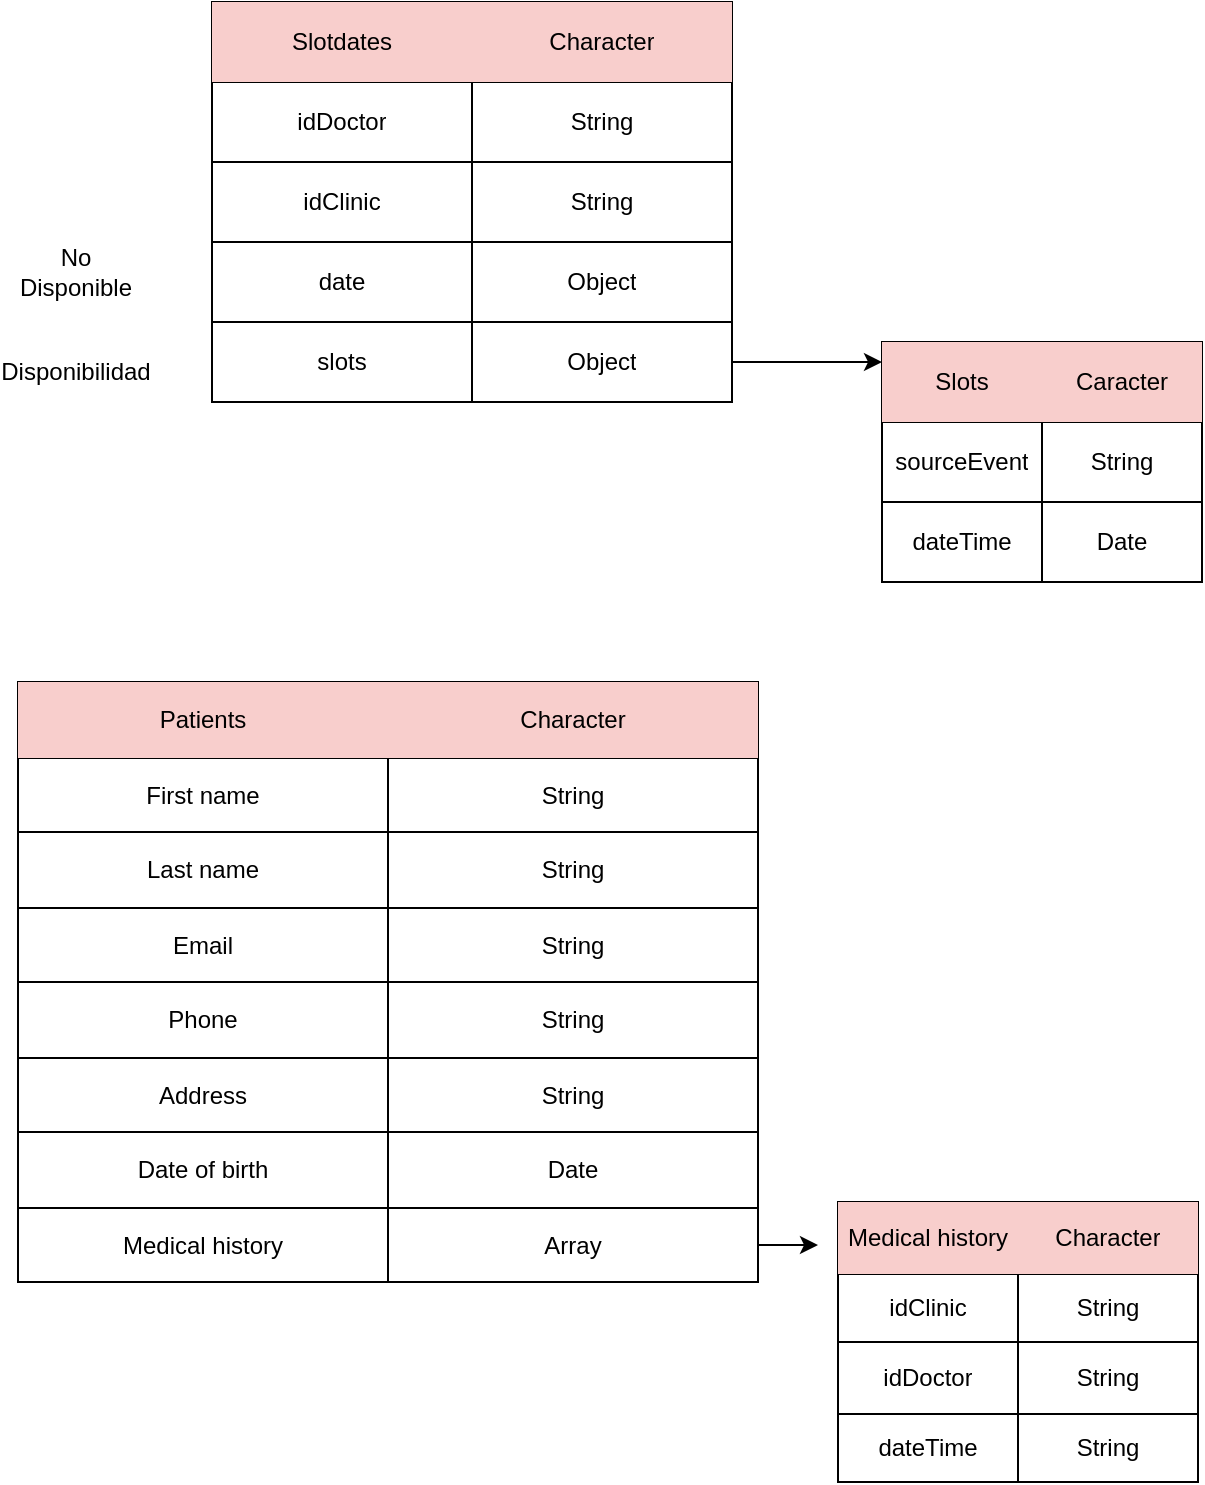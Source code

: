 <mxfile version="26.1.3">
  <diagram name="Página-1" id="qHN6CZ9pmEDDBAJCD14m">
    <mxGraphModel dx="1434" dy="819" grid="1" gridSize="10" guides="1" tooltips="1" connect="1" arrows="1" fold="1" page="1" pageScale="1" pageWidth="850" pageHeight="1100" math="0" shadow="0">
      <root>
        <mxCell id="0" />
        <mxCell id="1" parent="0" />
        <mxCell id="kR_IMpgb3ow4zJhTE3xn-17" value="" style="shape=table;startSize=0;container=1;collapsible=0;childLayout=tableLayout;" vertex="1" parent="1">
          <mxGeometry x="227" y="100" width="260" height="200" as="geometry" />
        </mxCell>
        <mxCell id="kR_IMpgb3ow4zJhTE3xn-18" value="" style="shape=tableRow;horizontal=0;startSize=0;swimlaneHead=0;swimlaneBody=0;strokeColor=inherit;top=0;left=0;bottom=0;right=0;collapsible=0;dropTarget=0;fillColor=none;points=[[0,0.5],[1,0.5]];portConstraint=eastwest;" vertex="1" parent="kR_IMpgb3ow4zJhTE3xn-17">
          <mxGeometry width="260" height="40" as="geometry" />
        </mxCell>
        <mxCell id="kR_IMpgb3ow4zJhTE3xn-19" value="&lt;font style=&quot;color: rgb(0, 0, 0);&quot;&gt;Slotdates&lt;/font&gt;" style="shape=partialRectangle;html=1;whiteSpace=wrap;connectable=0;strokeColor=#b85450;overflow=hidden;fillColor=#f8cecc;top=0;left=0;bottom=0;right=0;pointerEvents=1;" vertex="1" parent="kR_IMpgb3ow4zJhTE3xn-18">
          <mxGeometry width="130" height="40" as="geometry">
            <mxRectangle width="130" height="40" as="alternateBounds" />
          </mxGeometry>
        </mxCell>
        <mxCell id="kR_IMpgb3ow4zJhTE3xn-20" value="Character" style="shape=partialRectangle;html=1;whiteSpace=wrap;connectable=0;strokeColor=#b85450;overflow=hidden;fillColor=#f8cecc;top=0;left=0;bottom=0;right=0;pointerEvents=1;" vertex="1" parent="kR_IMpgb3ow4zJhTE3xn-18">
          <mxGeometry x="130" width="130" height="40" as="geometry">
            <mxRectangle width="130" height="40" as="alternateBounds" />
          </mxGeometry>
        </mxCell>
        <mxCell id="kR_IMpgb3ow4zJhTE3xn-21" value="" style="shape=tableRow;horizontal=0;startSize=0;swimlaneHead=0;swimlaneBody=0;strokeColor=inherit;top=0;left=0;bottom=0;right=0;collapsible=0;dropTarget=0;fillColor=none;points=[[0,0.5],[1,0.5]];portConstraint=eastwest;" vertex="1" parent="kR_IMpgb3ow4zJhTE3xn-17">
          <mxGeometry y="40" width="260" height="40" as="geometry" />
        </mxCell>
        <mxCell id="kR_IMpgb3ow4zJhTE3xn-22" value="idDoctor" style="shape=partialRectangle;html=1;whiteSpace=wrap;connectable=0;strokeColor=inherit;overflow=hidden;fillColor=none;top=0;left=0;bottom=0;right=0;pointerEvents=1;" vertex="1" parent="kR_IMpgb3ow4zJhTE3xn-21">
          <mxGeometry width="130" height="40" as="geometry">
            <mxRectangle width="130" height="40" as="alternateBounds" />
          </mxGeometry>
        </mxCell>
        <mxCell id="kR_IMpgb3ow4zJhTE3xn-23" value="String" style="shape=partialRectangle;html=1;whiteSpace=wrap;connectable=0;strokeColor=inherit;overflow=hidden;fillColor=none;top=0;left=0;bottom=0;right=0;pointerEvents=1;" vertex="1" parent="kR_IMpgb3ow4zJhTE3xn-21">
          <mxGeometry x="130" width="130" height="40" as="geometry">
            <mxRectangle width="130" height="40" as="alternateBounds" />
          </mxGeometry>
        </mxCell>
        <mxCell id="kR_IMpgb3ow4zJhTE3xn-24" value="" style="shape=tableRow;horizontal=0;startSize=0;swimlaneHead=0;swimlaneBody=0;strokeColor=inherit;top=0;left=0;bottom=0;right=0;collapsible=0;dropTarget=0;fillColor=none;points=[[0,0.5],[1,0.5]];portConstraint=eastwest;" vertex="1" parent="kR_IMpgb3ow4zJhTE3xn-17">
          <mxGeometry y="80" width="260" height="40" as="geometry" />
        </mxCell>
        <mxCell id="kR_IMpgb3ow4zJhTE3xn-25" value="idClinic" style="shape=partialRectangle;html=1;whiteSpace=wrap;connectable=0;strokeColor=inherit;overflow=hidden;fillColor=none;top=0;left=0;bottom=0;right=0;pointerEvents=1;" vertex="1" parent="kR_IMpgb3ow4zJhTE3xn-24">
          <mxGeometry width="130" height="40" as="geometry">
            <mxRectangle width="130" height="40" as="alternateBounds" />
          </mxGeometry>
        </mxCell>
        <mxCell id="kR_IMpgb3ow4zJhTE3xn-26" value="String" style="shape=partialRectangle;html=1;whiteSpace=wrap;connectable=0;strokeColor=inherit;overflow=hidden;fillColor=none;top=0;left=0;bottom=0;right=0;pointerEvents=1;" vertex="1" parent="kR_IMpgb3ow4zJhTE3xn-24">
          <mxGeometry x="130" width="130" height="40" as="geometry">
            <mxRectangle width="130" height="40" as="alternateBounds" />
          </mxGeometry>
        </mxCell>
        <mxCell id="kR_IMpgb3ow4zJhTE3xn-27" value="" style="shape=tableRow;horizontal=0;startSize=0;swimlaneHead=0;swimlaneBody=0;strokeColor=inherit;top=0;left=0;bottom=0;right=0;collapsible=0;dropTarget=0;fillColor=none;points=[[0,0.5],[1,0.5]];portConstraint=eastwest;" vertex="1" parent="kR_IMpgb3ow4zJhTE3xn-17">
          <mxGeometry y="120" width="260" height="40" as="geometry" />
        </mxCell>
        <mxCell id="kR_IMpgb3ow4zJhTE3xn-28" value="date" style="shape=partialRectangle;html=1;whiteSpace=wrap;connectable=0;strokeColor=inherit;overflow=hidden;fillColor=none;top=0;left=0;bottom=0;right=0;pointerEvents=1;" vertex="1" parent="kR_IMpgb3ow4zJhTE3xn-27">
          <mxGeometry width="130" height="40" as="geometry">
            <mxRectangle width="130" height="40" as="alternateBounds" />
          </mxGeometry>
        </mxCell>
        <mxCell id="kR_IMpgb3ow4zJhTE3xn-29" value="Object" style="shape=partialRectangle;html=1;whiteSpace=wrap;connectable=0;strokeColor=inherit;overflow=hidden;fillColor=none;top=0;left=0;bottom=0;right=0;pointerEvents=1;" vertex="1" parent="kR_IMpgb3ow4zJhTE3xn-27">
          <mxGeometry x="130" width="130" height="40" as="geometry">
            <mxRectangle width="130" height="40" as="alternateBounds" />
          </mxGeometry>
        </mxCell>
        <mxCell id="kR_IMpgb3ow4zJhTE3xn-30" value="" style="shape=tableRow;horizontal=0;startSize=0;swimlaneHead=0;swimlaneBody=0;strokeColor=inherit;top=0;left=0;bottom=0;right=0;collapsible=0;dropTarget=0;fillColor=none;points=[[0,0.5],[1,0.5]];portConstraint=eastwest;" vertex="1" parent="kR_IMpgb3ow4zJhTE3xn-17">
          <mxGeometry y="160" width="260" height="40" as="geometry" />
        </mxCell>
        <mxCell id="kR_IMpgb3ow4zJhTE3xn-31" value="slots" style="shape=partialRectangle;html=1;whiteSpace=wrap;connectable=0;strokeColor=inherit;overflow=hidden;fillColor=none;top=0;left=0;bottom=0;right=0;pointerEvents=1;" vertex="1" parent="kR_IMpgb3ow4zJhTE3xn-30">
          <mxGeometry width="130" height="40" as="geometry">
            <mxRectangle width="130" height="40" as="alternateBounds" />
          </mxGeometry>
        </mxCell>
        <mxCell id="kR_IMpgb3ow4zJhTE3xn-32" value="Object" style="shape=partialRectangle;html=1;whiteSpace=wrap;connectable=0;strokeColor=inherit;overflow=hidden;fillColor=none;top=0;left=0;bottom=0;right=0;pointerEvents=1;" vertex="1" parent="kR_IMpgb3ow4zJhTE3xn-30">
          <mxGeometry x="130" width="130" height="40" as="geometry">
            <mxRectangle width="130" height="40" as="alternateBounds" />
          </mxGeometry>
        </mxCell>
        <mxCell id="kR_IMpgb3ow4zJhTE3xn-36" value="" style="shape=table;startSize=0;container=1;collapsible=0;childLayout=tableLayout;" vertex="1" parent="1">
          <mxGeometry x="562" y="270" width="160" height="120" as="geometry" />
        </mxCell>
        <mxCell id="kR_IMpgb3ow4zJhTE3xn-37" value="" style="shape=tableRow;horizontal=0;startSize=0;swimlaneHead=0;swimlaneBody=0;strokeColor=inherit;top=0;left=0;bottom=0;right=0;collapsible=0;dropTarget=0;fillColor=none;points=[[0,0.5],[1,0.5]];portConstraint=eastwest;" vertex="1" parent="kR_IMpgb3ow4zJhTE3xn-36">
          <mxGeometry width="160" height="40" as="geometry" />
        </mxCell>
        <mxCell id="kR_IMpgb3ow4zJhTE3xn-38" value="Slots" style="shape=partialRectangle;html=1;whiteSpace=wrap;connectable=0;strokeColor=#b85450;overflow=hidden;fillColor=#f8cecc;top=0;left=0;bottom=0;right=0;pointerEvents=1;" vertex="1" parent="kR_IMpgb3ow4zJhTE3xn-37">
          <mxGeometry width="80" height="40" as="geometry">
            <mxRectangle width="80" height="40" as="alternateBounds" />
          </mxGeometry>
        </mxCell>
        <mxCell id="kR_IMpgb3ow4zJhTE3xn-39" value="Caracter" style="shape=partialRectangle;html=1;whiteSpace=wrap;connectable=0;strokeColor=#b85450;overflow=hidden;fillColor=#f8cecc;top=0;left=0;bottom=0;right=0;pointerEvents=1;" vertex="1" parent="kR_IMpgb3ow4zJhTE3xn-37">
          <mxGeometry x="80" width="80" height="40" as="geometry">
            <mxRectangle width="80" height="40" as="alternateBounds" />
          </mxGeometry>
        </mxCell>
        <mxCell id="kR_IMpgb3ow4zJhTE3xn-40" value="" style="shape=tableRow;horizontal=0;startSize=0;swimlaneHead=0;swimlaneBody=0;strokeColor=inherit;top=0;left=0;bottom=0;right=0;collapsible=0;dropTarget=0;fillColor=none;points=[[0,0.5],[1,0.5]];portConstraint=eastwest;" vertex="1" parent="kR_IMpgb3ow4zJhTE3xn-36">
          <mxGeometry y="40" width="160" height="40" as="geometry" />
        </mxCell>
        <mxCell id="kR_IMpgb3ow4zJhTE3xn-41" value="sourceEvent" style="shape=partialRectangle;html=1;whiteSpace=wrap;connectable=0;strokeColor=inherit;overflow=hidden;fillColor=none;top=0;left=0;bottom=0;right=0;pointerEvents=1;" vertex="1" parent="kR_IMpgb3ow4zJhTE3xn-40">
          <mxGeometry width="80" height="40" as="geometry">
            <mxRectangle width="80" height="40" as="alternateBounds" />
          </mxGeometry>
        </mxCell>
        <mxCell id="kR_IMpgb3ow4zJhTE3xn-42" value="String" style="shape=partialRectangle;html=1;whiteSpace=wrap;connectable=0;strokeColor=inherit;overflow=hidden;fillColor=none;top=0;left=0;bottom=0;right=0;pointerEvents=1;" vertex="1" parent="kR_IMpgb3ow4zJhTE3xn-40">
          <mxGeometry x="80" width="80" height="40" as="geometry">
            <mxRectangle width="80" height="40" as="alternateBounds" />
          </mxGeometry>
        </mxCell>
        <mxCell id="kR_IMpgb3ow4zJhTE3xn-43" value="" style="shape=tableRow;horizontal=0;startSize=0;swimlaneHead=0;swimlaneBody=0;strokeColor=inherit;top=0;left=0;bottom=0;right=0;collapsible=0;dropTarget=0;fillColor=none;points=[[0,0.5],[1,0.5]];portConstraint=eastwest;" vertex="1" parent="kR_IMpgb3ow4zJhTE3xn-36">
          <mxGeometry y="80" width="160" height="40" as="geometry" />
        </mxCell>
        <mxCell id="kR_IMpgb3ow4zJhTE3xn-44" value="dateTime" style="shape=partialRectangle;html=1;whiteSpace=wrap;connectable=0;strokeColor=inherit;overflow=hidden;fillColor=none;top=0;left=0;bottom=0;right=0;pointerEvents=1;" vertex="1" parent="kR_IMpgb3ow4zJhTE3xn-43">
          <mxGeometry width="80" height="40" as="geometry">
            <mxRectangle width="80" height="40" as="alternateBounds" />
          </mxGeometry>
        </mxCell>
        <mxCell id="kR_IMpgb3ow4zJhTE3xn-45" value="Date" style="shape=partialRectangle;html=1;whiteSpace=wrap;connectable=0;strokeColor=inherit;overflow=hidden;fillColor=none;top=0;left=0;bottom=0;right=0;pointerEvents=1;" vertex="1" parent="kR_IMpgb3ow4zJhTE3xn-43">
          <mxGeometry x="80" width="80" height="40" as="geometry">
            <mxRectangle width="80" height="40" as="alternateBounds" />
          </mxGeometry>
        </mxCell>
        <mxCell id="kR_IMpgb3ow4zJhTE3xn-46" style="edgeStyle=orthogonalEdgeStyle;rounded=0;orthogonalLoop=1;jettySize=auto;html=1;exitX=1;exitY=0.5;exitDx=0;exitDy=0;entryX=0;entryY=0.25;entryDx=0;entryDy=0;entryPerimeter=0;" edge="1" parent="1" source="kR_IMpgb3ow4zJhTE3xn-30" target="kR_IMpgb3ow4zJhTE3xn-37">
          <mxGeometry relative="1" as="geometry" />
        </mxCell>
        <mxCell id="kR_IMpgb3ow4zJhTE3xn-47" value="Disponibilidad" style="text;html=1;align=center;verticalAlign=middle;whiteSpace=wrap;rounded=0;" vertex="1" parent="1">
          <mxGeometry x="129" y="270" width="60" height="30" as="geometry" />
        </mxCell>
        <mxCell id="kR_IMpgb3ow4zJhTE3xn-48" value="No Disponible" style="text;html=1;align=center;verticalAlign=middle;whiteSpace=wrap;rounded=0;" vertex="1" parent="1">
          <mxGeometry x="129" y="220" width="60" height="30" as="geometry" />
        </mxCell>
        <mxCell id="kR_IMpgb3ow4zJhTE3xn-71" value="" style="shape=table;startSize=0;container=1;collapsible=0;childLayout=tableLayout;" vertex="1" parent="1">
          <mxGeometry x="130" y="440" width="370" height="300" as="geometry" />
        </mxCell>
        <mxCell id="kR_IMpgb3ow4zJhTE3xn-72" value="" style="shape=tableRow;horizontal=0;startSize=0;swimlaneHead=0;swimlaneBody=0;strokeColor=inherit;top=0;left=0;bottom=0;right=0;collapsible=0;dropTarget=0;fillColor=none;points=[[0,0.5],[1,0.5]];portConstraint=eastwest;" vertex="1" parent="kR_IMpgb3ow4zJhTE3xn-71">
          <mxGeometry width="370" height="38" as="geometry" />
        </mxCell>
        <mxCell id="kR_IMpgb3ow4zJhTE3xn-73" value="Patients" style="shape=partialRectangle;html=1;whiteSpace=wrap;connectable=0;strokeColor=#b85450;overflow=hidden;fillColor=#f8cecc;top=0;left=0;bottom=0;right=0;pointerEvents=1;" vertex="1" parent="kR_IMpgb3ow4zJhTE3xn-72">
          <mxGeometry width="185" height="38" as="geometry">
            <mxRectangle width="185" height="38" as="alternateBounds" />
          </mxGeometry>
        </mxCell>
        <mxCell id="kR_IMpgb3ow4zJhTE3xn-74" value="Character" style="shape=partialRectangle;html=1;whiteSpace=wrap;connectable=0;strokeColor=#b85450;overflow=hidden;fillColor=#f8cecc;top=0;left=0;bottom=0;right=0;pointerEvents=1;" vertex="1" parent="kR_IMpgb3ow4zJhTE3xn-72">
          <mxGeometry x="185" width="185" height="38" as="geometry">
            <mxRectangle width="185" height="38" as="alternateBounds" />
          </mxGeometry>
        </mxCell>
        <mxCell id="kR_IMpgb3ow4zJhTE3xn-75" value="" style="shape=tableRow;horizontal=0;startSize=0;swimlaneHead=0;swimlaneBody=0;strokeColor=inherit;top=0;left=0;bottom=0;right=0;collapsible=0;dropTarget=0;fillColor=none;points=[[0,0.5],[1,0.5]];portConstraint=eastwest;" vertex="1" parent="kR_IMpgb3ow4zJhTE3xn-71">
          <mxGeometry y="38" width="370" height="37" as="geometry" />
        </mxCell>
        <mxCell id="kR_IMpgb3ow4zJhTE3xn-76" value="First name" style="shape=partialRectangle;html=1;whiteSpace=wrap;connectable=0;strokeColor=inherit;overflow=hidden;fillColor=none;top=0;left=0;bottom=0;right=0;pointerEvents=1;" vertex="1" parent="kR_IMpgb3ow4zJhTE3xn-75">
          <mxGeometry width="185" height="37" as="geometry">
            <mxRectangle width="185" height="37" as="alternateBounds" />
          </mxGeometry>
        </mxCell>
        <mxCell id="kR_IMpgb3ow4zJhTE3xn-77" value="String" style="shape=partialRectangle;html=1;whiteSpace=wrap;connectable=0;strokeColor=inherit;overflow=hidden;fillColor=none;top=0;left=0;bottom=0;right=0;pointerEvents=1;" vertex="1" parent="kR_IMpgb3ow4zJhTE3xn-75">
          <mxGeometry x="185" width="185" height="37" as="geometry">
            <mxRectangle width="185" height="37" as="alternateBounds" />
          </mxGeometry>
        </mxCell>
        <mxCell id="kR_IMpgb3ow4zJhTE3xn-78" value="" style="shape=tableRow;horizontal=0;startSize=0;swimlaneHead=0;swimlaneBody=0;strokeColor=inherit;top=0;left=0;bottom=0;right=0;collapsible=0;dropTarget=0;fillColor=none;points=[[0,0.5],[1,0.5]];portConstraint=eastwest;" vertex="1" parent="kR_IMpgb3ow4zJhTE3xn-71">
          <mxGeometry y="75" width="370" height="38" as="geometry" />
        </mxCell>
        <mxCell id="kR_IMpgb3ow4zJhTE3xn-79" value="Last name" style="shape=partialRectangle;html=1;whiteSpace=wrap;connectable=0;strokeColor=inherit;overflow=hidden;fillColor=none;top=0;left=0;bottom=0;right=0;pointerEvents=1;" vertex="1" parent="kR_IMpgb3ow4zJhTE3xn-78">
          <mxGeometry width="185" height="38" as="geometry">
            <mxRectangle width="185" height="38" as="alternateBounds" />
          </mxGeometry>
        </mxCell>
        <mxCell id="kR_IMpgb3ow4zJhTE3xn-80" value="String" style="shape=partialRectangle;html=1;whiteSpace=wrap;connectable=0;strokeColor=inherit;overflow=hidden;fillColor=none;top=0;left=0;bottom=0;right=0;pointerEvents=1;" vertex="1" parent="kR_IMpgb3ow4zJhTE3xn-78">
          <mxGeometry x="185" width="185" height="38" as="geometry">
            <mxRectangle width="185" height="38" as="alternateBounds" />
          </mxGeometry>
        </mxCell>
        <mxCell id="kR_IMpgb3ow4zJhTE3xn-81" value="" style="shape=tableRow;horizontal=0;startSize=0;swimlaneHead=0;swimlaneBody=0;strokeColor=inherit;top=0;left=0;bottom=0;right=0;collapsible=0;dropTarget=0;fillColor=none;points=[[0,0.5],[1,0.5]];portConstraint=eastwest;" vertex="1" parent="kR_IMpgb3ow4zJhTE3xn-71">
          <mxGeometry y="113" width="370" height="37" as="geometry" />
        </mxCell>
        <mxCell id="kR_IMpgb3ow4zJhTE3xn-82" value="Email" style="shape=partialRectangle;html=1;whiteSpace=wrap;connectable=0;strokeColor=inherit;overflow=hidden;fillColor=none;top=0;left=0;bottom=0;right=0;pointerEvents=1;" vertex="1" parent="kR_IMpgb3ow4zJhTE3xn-81">
          <mxGeometry width="185" height="37" as="geometry">
            <mxRectangle width="185" height="37" as="alternateBounds" />
          </mxGeometry>
        </mxCell>
        <mxCell id="kR_IMpgb3ow4zJhTE3xn-83" value="String" style="shape=partialRectangle;html=1;whiteSpace=wrap;connectable=0;strokeColor=inherit;overflow=hidden;fillColor=none;top=0;left=0;bottom=0;right=0;pointerEvents=1;" vertex="1" parent="kR_IMpgb3ow4zJhTE3xn-81">
          <mxGeometry x="185" width="185" height="37" as="geometry">
            <mxRectangle width="185" height="37" as="alternateBounds" />
          </mxGeometry>
        </mxCell>
        <mxCell id="kR_IMpgb3ow4zJhTE3xn-84" value="" style="shape=tableRow;horizontal=0;startSize=0;swimlaneHead=0;swimlaneBody=0;strokeColor=inherit;top=0;left=0;bottom=0;right=0;collapsible=0;dropTarget=0;fillColor=none;points=[[0,0.5],[1,0.5]];portConstraint=eastwest;" vertex="1" parent="kR_IMpgb3ow4zJhTE3xn-71">
          <mxGeometry y="150" width="370" height="38" as="geometry" />
        </mxCell>
        <mxCell id="kR_IMpgb3ow4zJhTE3xn-85" value="Phone" style="shape=partialRectangle;html=1;whiteSpace=wrap;connectable=0;strokeColor=inherit;overflow=hidden;fillColor=none;top=0;left=0;bottom=0;right=0;pointerEvents=1;" vertex="1" parent="kR_IMpgb3ow4zJhTE3xn-84">
          <mxGeometry width="185" height="38" as="geometry">
            <mxRectangle width="185" height="38" as="alternateBounds" />
          </mxGeometry>
        </mxCell>
        <mxCell id="kR_IMpgb3ow4zJhTE3xn-86" value="String" style="shape=partialRectangle;html=1;whiteSpace=wrap;connectable=0;strokeColor=inherit;overflow=hidden;fillColor=none;top=0;left=0;bottom=0;right=0;pointerEvents=1;" vertex="1" parent="kR_IMpgb3ow4zJhTE3xn-84">
          <mxGeometry x="185" width="185" height="38" as="geometry">
            <mxRectangle width="185" height="38" as="alternateBounds" />
          </mxGeometry>
        </mxCell>
        <mxCell id="kR_IMpgb3ow4zJhTE3xn-87" value="" style="shape=tableRow;horizontal=0;startSize=0;swimlaneHead=0;swimlaneBody=0;strokeColor=inherit;top=0;left=0;bottom=0;right=0;collapsible=0;dropTarget=0;fillColor=none;points=[[0,0.5],[1,0.5]];portConstraint=eastwest;" vertex="1" parent="kR_IMpgb3ow4zJhTE3xn-71">
          <mxGeometry y="188" width="370" height="37" as="geometry" />
        </mxCell>
        <mxCell id="kR_IMpgb3ow4zJhTE3xn-88" value="Address" style="shape=partialRectangle;html=1;whiteSpace=wrap;connectable=0;strokeColor=inherit;overflow=hidden;fillColor=none;top=0;left=0;bottom=0;right=0;pointerEvents=1;" vertex="1" parent="kR_IMpgb3ow4zJhTE3xn-87">
          <mxGeometry width="185" height="37" as="geometry">
            <mxRectangle width="185" height="37" as="alternateBounds" />
          </mxGeometry>
        </mxCell>
        <mxCell id="kR_IMpgb3ow4zJhTE3xn-89" value="String" style="shape=partialRectangle;html=1;whiteSpace=wrap;connectable=0;strokeColor=inherit;overflow=hidden;fillColor=none;top=0;left=0;bottom=0;right=0;pointerEvents=1;" vertex="1" parent="kR_IMpgb3ow4zJhTE3xn-87">
          <mxGeometry x="185" width="185" height="37" as="geometry">
            <mxRectangle width="185" height="37" as="alternateBounds" />
          </mxGeometry>
        </mxCell>
        <mxCell id="kR_IMpgb3ow4zJhTE3xn-90" value="" style="shape=tableRow;horizontal=0;startSize=0;swimlaneHead=0;swimlaneBody=0;strokeColor=inherit;top=0;left=0;bottom=0;right=0;collapsible=0;dropTarget=0;fillColor=none;points=[[0,0.5],[1,0.5]];portConstraint=eastwest;" vertex="1" parent="kR_IMpgb3ow4zJhTE3xn-71">
          <mxGeometry y="225" width="370" height="38" as="geometry" />
        </mxCell>
        <mxCell id="kR_IMpgb3ow4zJhTE3xn-91" value="Date of birth" style="shape=partialRectangle;html=1;whiteSpace=wrap;connectable=0;strokeColor=inherit;overflow=hidden;fillColor=none;top=0;left=0;bottom=0;right=0;pointerEvents=1;" vertex="1" parent="kR_IMpgb3ow4zJhTE3xn-90">
          <mxGeometry width="185" height="38" as="geometry">
            <mxRectangle width="185" height="38" as="alternateBounds" />
          </mxGeometry>
        </mxCell>
        <mxCell id="kR_IMpgb3ow4zJhTE3xn-92" value="Date" style="shape=partialRectangle;html=1;whiteSpace=wrap;connectable=0;strokeColor=inherit;overflow=hidden;fillColor=none;top=0;left=0;bottom=0;right=0;pointerEvents=1;" vertex="1" parent="kR_IMpgb3ow4zJhTE3xn-90">
          <mxGeometry x="185" width="185" height="38" as="geometry">
            <mxRectangle width="185" height="38" as="alternateBounds" />
          </mxGeometry>
        </mxCell>
        <mxCell id="kR_IMpgb3ow4zJhTE3xn-93" value="" style="shape=tableRow;horizontal=0;startSize=0;swimlaneHead=0;swimlaneBody=0;strokeColor=inherit;top=0;left=0;bottom=0;right=0;collapsible=0;dropTarget=0;fillColor=none;points=[[0,0.5],[1,0.5]];portConstraint=eastwest;" vertex="1" parent="kR_IMpgb3ow4zJhTE3xn-71">
          <mxGeometry y="263" width="370" height="37" as="geometry" />
        </mxCell>
        <mxCell id="kR_IMpgb3ow4zJhTE3xn-94" value="Medical history" style="shape=partialRectangle;html=1;whiteSpace=wrap;connectable=0;strokeColor=inherit;overflow=hidden;fillColor=none;top=0;left=0;bottom=0;right=0;pointerEvents=1;" vertex="1" parent="kR_IMpgb3ow4zJhTE3xn-93">
          <mxGeometry width="185" height="37" as="geometry">
            <mxRectangle width="185" height="37" as="alternateBounds" />
          </mxGeometry>
        </mxCell>
        <mxCell id="kR_IMpgb3ow4zJhTE3xn-95" value="Array" style="shape=partialRectangle;html=1;whiteSpace=wrap;connectable=0;strokeColor=inherit;overflow=hidden;fillColor=none;top=0;left=0;bottom=0;right=0;pointerEvents=1;" vertex="1" parent="kR_IMpgb3ow4zJhTE3xn-93">
          <mxGeometry x="185" width="185" height="37" as="geometry">
            <mxRectangle width="185" height="37" as="alternateBounds" />
          </mxGeometry>
        </mxCell>
        <mxCell id="kR_IMpgb3ow4zJhTE3xn-96" value="" style="shape=table;startSize=0;container=1;collapsible=0;childLayout=tableLayout;" vertex="1" parent="1">
          <mxGeometry x="540" y="700" width="180" height="140" as="geometry" />
        </mxCell>
        <mxCell id="kR_IMpgb3ow4zJhTE3xn-97" value="" style="shape=tableRow;horizontal=0;startSize=0;swimlaneHead=0;swimlaneBody=0;strokeColor=inherit;top=0;left=0;bottom=0;right=0;collapsible=0;dropTarget=0;fillColor=none;points=[[0,0.5],[1,0.5]];portConstraint=eastwest;" vertex="1" parent="kR_IMpgb3ow4zJhTE3xn-96">
          <mxGeometry width="180" height="36" as="geometry" />
        </mxCell>
        <mxCell id="kR_IMpgb3ow4zJhTE3xn-98" value="Medical history" style="shape=partialRectangle;html=1;whiteSpace=wrap;connectable=0;strokeColor=#b85450;overflow=hidden;fillColor=#f8cecc;top=0;left=0;bottom=0;right=0;pointerEvents=1;" vertex="1" parent="kR_IMpgb3ow4zJhTE3xn-97">
          <mxGeometry width="90" height="36" as="geometry">
            <mxRectangle width="90" height="36" as="alternateBounds" />
          </mxGeometry>
        </mxCell>
        <mxCell id="kR_IMpgb3ow4zJhTE3xn-99" value="Character" style="shape=partialRectangle;html=1;whiteSpace=wrap;connectable=0;strokeColor=#b85450;overflow=hidden;fillColor=#f8cecc;top=0;left=0;bottom=0;right=0;pointerEvents=1;" vertex="1" parent="kR_IMpgb3ow4zJhTE3xn-97">
          <mxGeometry x="90" width="90" height="36" as="geometry">
            <mxRectangle width="90" height="36" as="alternateBounds" />
          </mxGeometry>
        </mxCell>
        <mxCell id="kR_IMpgb3ow4zJhTE3xn-100" value="" style="shape=tableRow;horizontal=0;startSize=0;swimlaneHead=0;swimlaneBody=0;strokeColor=inherit;top=0;left=0;bottom=0;right=0;collapsible=0;dropTarget=0;fillColor=none;points=[[0,0.5],[1,0.5]];portConstraint=eastwest;" vertex="1" parent="kR_IMpgb3ow4zJhTE3xn-96">
          <mxGeometry y="36" width="180" height="34" as="geometry" />
        </mxCell>
        <mxCell id="kR_IMpgb3ow4zJhTE3xn-101" value="idClinic" style="shape=partialRectangle;html=1;whiteSpace=wrap;connectable=0;strokeColor=inherit;overflow=hidden;fillColor=none;top=0;left=0;bottom=0;right=0;pointerEvents=1;" vertex="1" parent="kR_IMpgb3ow4zJhTE3xn-100">
          <mxGeometry width="90" height="34" as="geometry">
            <mxRectangle width="90" height="34" as="alternateBounds" />
          </mxGeometry>
        </mxCell>
        <mxCell id="kR_IMpgb3ow4zJhTE3xn-102" value="String" style="shape=partialRectangle;html=1;whiteSpace=wrap;connectable=0;strokeColor=inherit;overflow=hidden;fillColor=none;top=0;left=0;bottom=0;right=0;pointerEvents=1;" vertex="1" parent="kR_IMpgb3ow4zJhTE3xn-100">
          <mxGeometry x="90" width="90" height="34" as="geometry">
            <mxRectangle width="90" height="34" as="alternateBounds" />
          </mxGeometry>
        </mxCell>
        <mxCell id="kR_IMpgb3ow4zJhTE3xn-103" value="" style="shape=tableRow;horizontal=0;startSize=0;swimlaneHead=0;swimlaneBody=0;strokeColor=inherit;top=0;left=0;bottom=0;right=0;collapsible=0;dropTarget=0;fillColor=none;points=[[0,0.5],[1,0.5]];portConstraint=eastwest;" vertex="1" parent="kR_IMpgb3ow4zJhTE3xn-96">
          <mxGeometry y="70" width="180" height="36" as="geometry" />
        </mxCell>
        <mxCell id="kR_IMpgb3ow4zJhTE3xn-104" value="idDoctor" style="shape=partialRectangle;html=1;whiteSpace=wrap;connectable=0;strokeColor=inherit;overflow=hidden;fillColor=none;top=0;left=0;bottom=0;right=0;pointerEvents=1;" vertex="1" parent="kR_IMpgb3ow4zJhTE3xn-103">
          <mxGeometry width="90" height="36" as="geometry">
            <mxRectangle width="90" height="36" as="alternateBounds" />
          </mxGeometry>
        </mxCell>
        <mxCell id="kR_IMpgb3ow4zJhTE3xn-105" value="String" style="shape=partialRectangle;html=1;whiteSpace=wrap;connectable=0;strokeColor=inherit;overflow=hidden;fillColor=none;top=0;left=0;bottom=0;right=0;pointerEvents=1;" vertex="1" parent="kR_IMpgb3ow4zJhTE3xn-103">
          <mxGeometry x="90" width="90" height="36" as="geometry">
            <mxRectangle width="90" height="36" as="alternateBounds" />
          </mxGeometry>
        </mxCell>
        <mxCell id="kR_IMpgb3ow4zJhTE3xn-106" value="" style="shape=tableRow;horizontal=0;startSize=0;swimlaneHead=0;swimlaneBody=0;strokeColor=inherit;top=0;left=0;bottom=0;right=0;collapsible=0;dropTarget=0;fillColor=none;points=[[0,0.5],[1,0.5]];portConstraint=eastwest;" vertex="1" parent="kR_IMpgb3ow4zJhTE3xn-96">
          <mxGeometry y="106" width="180" height="34" as="geometry" />
        </mxCell>
        <mxCell id="kR_IMpgb3ow4zJhTE3xn-107" value="dateTime" style="shape=partialRectangle;html=1;whiteSpace=wrap;connectable=0;strokeColor=inherit;overflow=hidden;fillColor=none;top=0;left=0;bottom=0;right=0;pointerEvents=1;" vertex="1" parent="kR_IMpgb3ow4zJhTE3xn-106">
          <mxGeometry width="90" height="34" as="geometry">
            <mxRectangle width="90" height="34" as="alternateBounds" />
          </mxGeometry>
        </mxCell>
        <mxCell id="kR_IMpgb3ow4zJhTE3xn-108" value="String" style="shape=partialRectangle;html=1;whiteSpace=wrap;connectable=0;strokeColor=inherit;overflow=hidden;fillColor=none;top=0;left=0;bottom=0;right=0;pointerEvents=1;" vertex="1" parent="kR_IMpgb3ow4zJhTE3xn-106">
          <mxGeometry x="90" width="90" height="34" as="geometry">
            <mxRectangle width="90" height="34" as="alternateBounds" />
          </mxGeometry>
        </mxCell>
        <mxCell id="kR_IMpgb3ow4zJhTE3xn-109" style="edgeStyle=orthogonalEdgeStyle;rounded=0;orthogonalLoop=1;jettySize=auto;html=1;exitX=1;exitY=0.5;exitDx=0;exitDy=0;" edge="1" parent="1" source="kR_IMpgb3ow4zJhTE3xn-93">
          <mxGeometry relative="1" as="geometry">
            <mxPoint x="530" y="722" as="targetPoint" />
          </mxGeometry>
        </mxCell>
      </root>
    </mxGraphModel>
  </diagram>
</mxfile>
